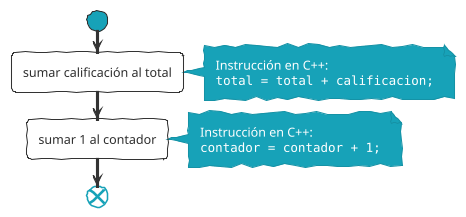 @startuml Estructura de secuencia

!theme sketchy-outline

start
:sumar calificación al total;
note right
	Instrucción en C++:
	""total = total + calificacion;""
end note

:sumar 1 al contador;
note right
	Instrucción en C++:
	""contador = contador + 1;""
end note
end

@enduml



@startuml Instrucción if

!theme sketchy-outline

start
if (calificación >= 60) then
	:imprimir "Aprobado";
endif
end

@enduml



@startuml Instrucción if-else

!theme sketchy-outline

start
if (calificación >= 60) then (sí)
	:imprimir "Aprobado";
else (no)
	:imprimir "Reprobado";
endif
end

@enduml



@startuml Instrucción while

!theme sketchy-outline

start
while (producto <= 100)  is (si)
	:triplicar valor de producto;
	note right
		Instrucción correspondiente en C++:
		""producto = 3 * producto""
	end note
endwhile (no)
end

@enduml
